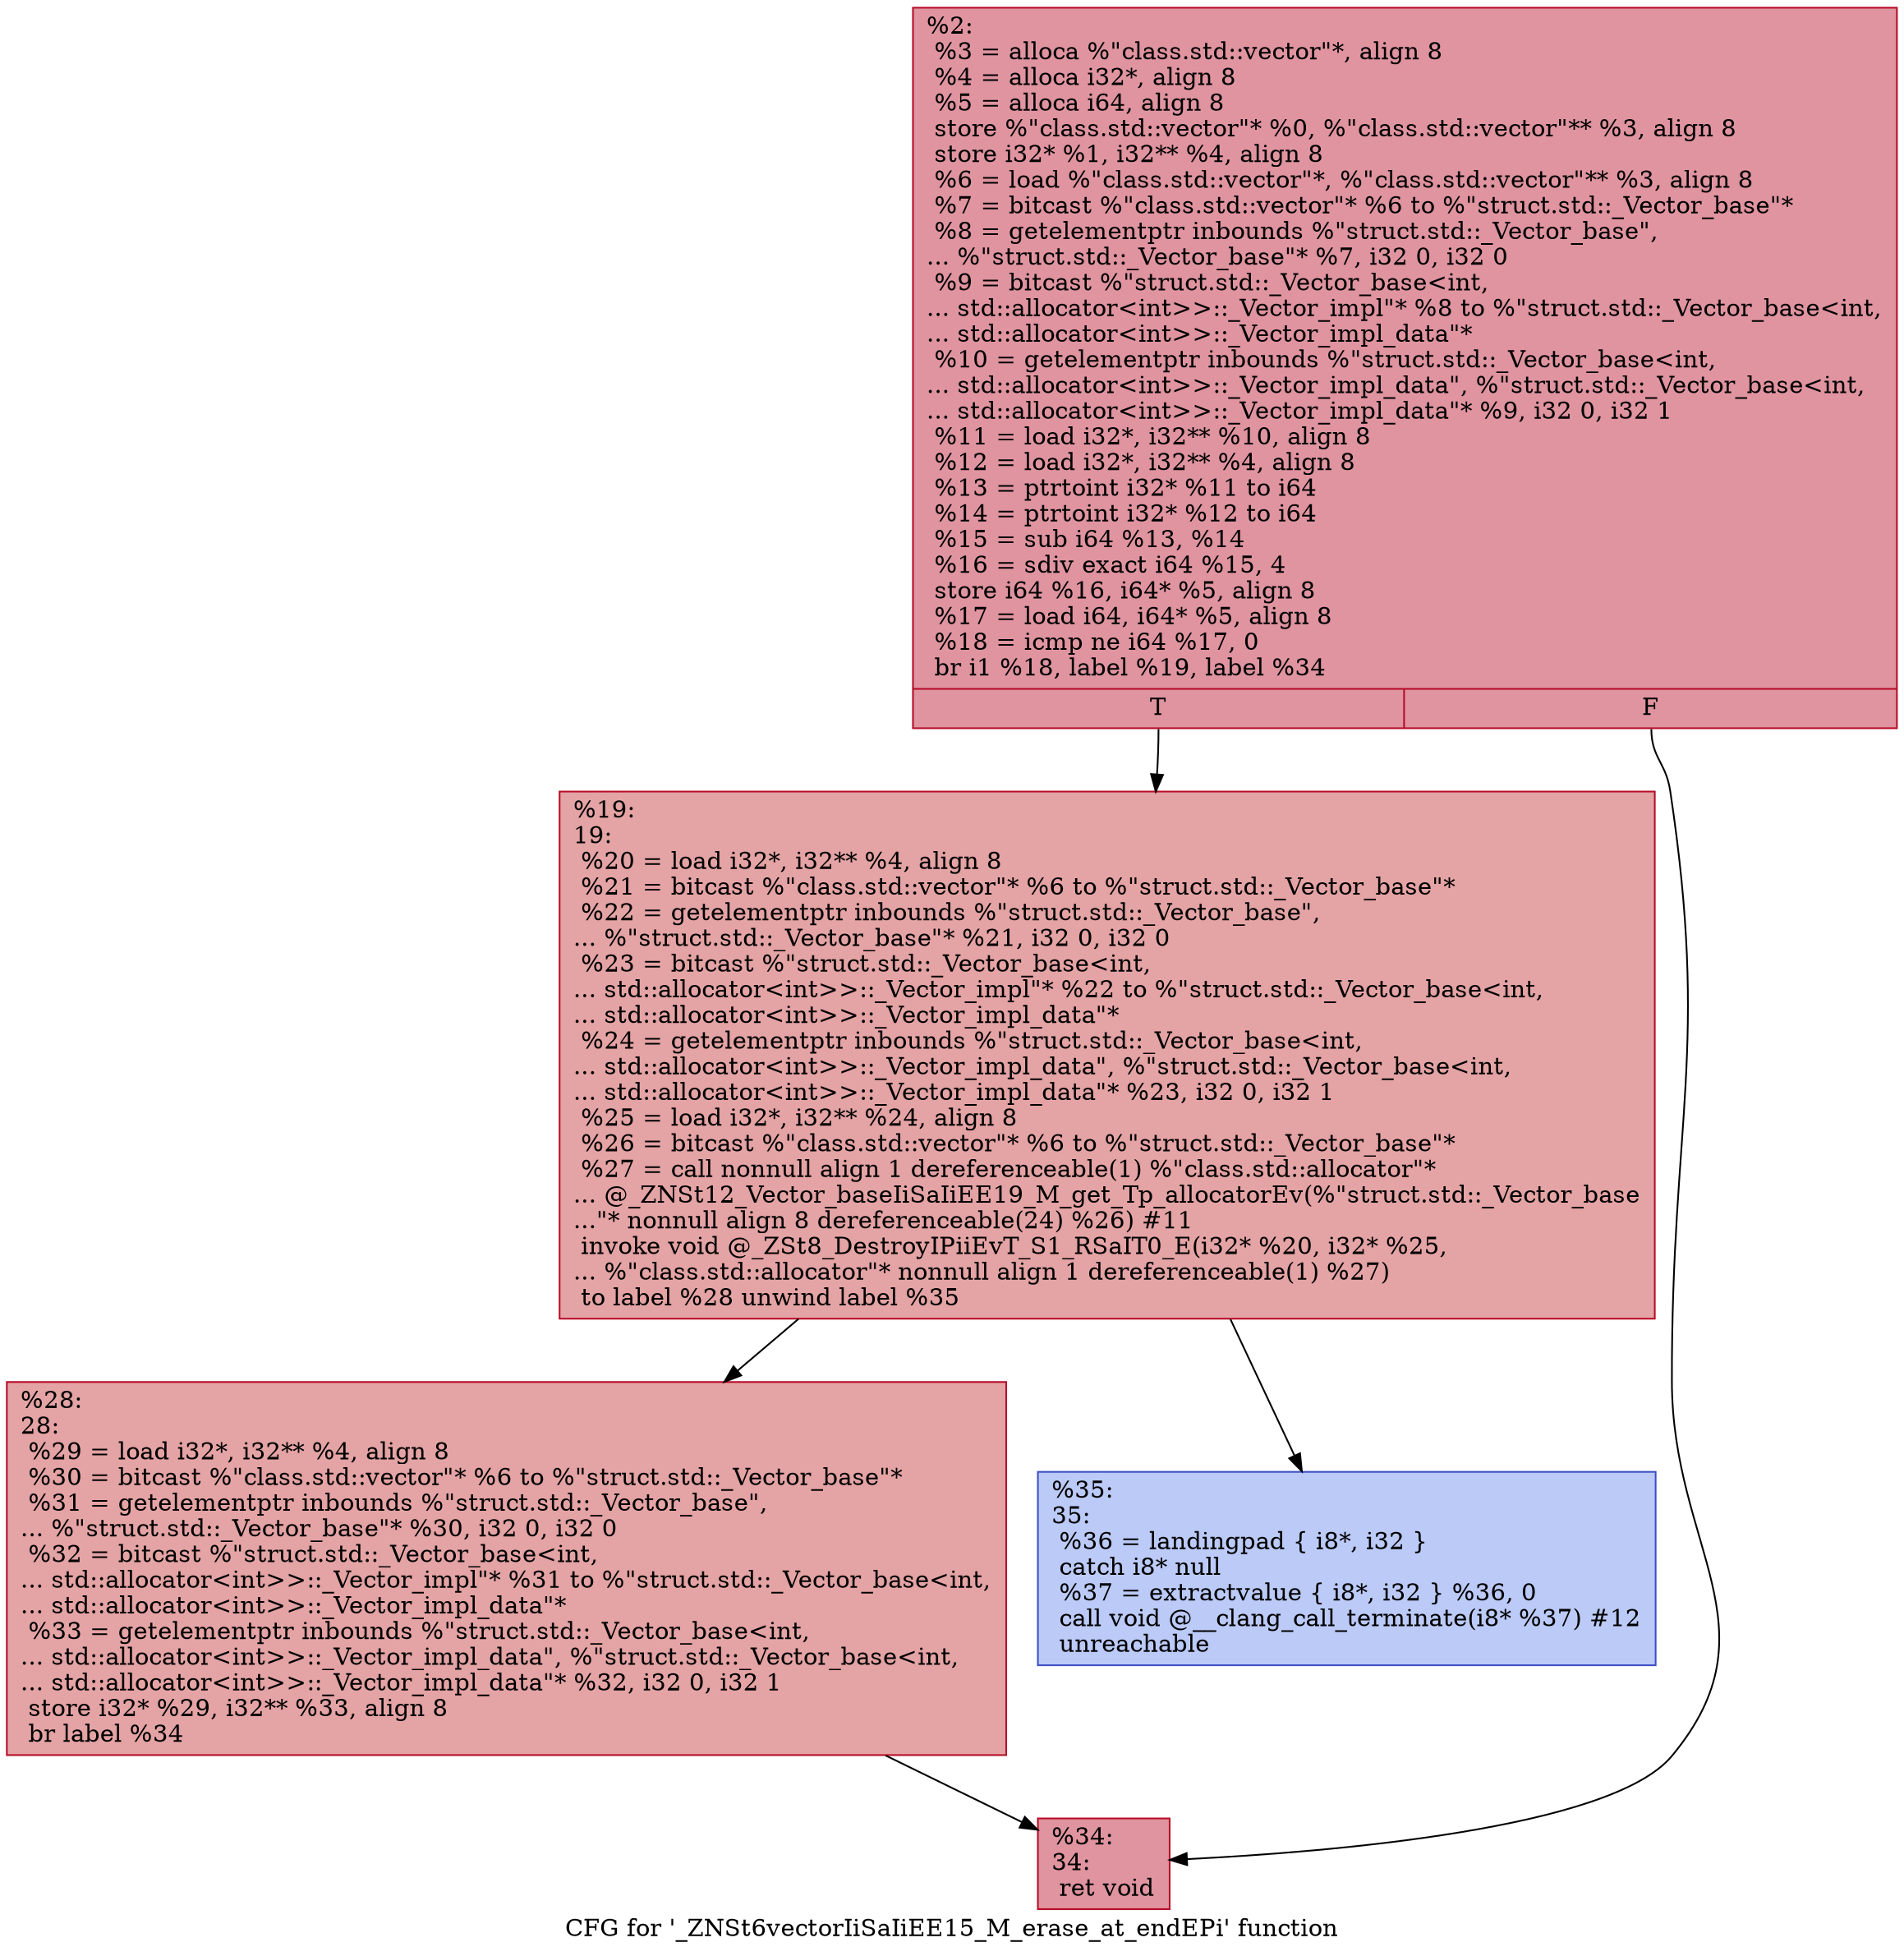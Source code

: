 digraph "CFG for '_ZNSt6vectorIiSaIiEE15_M_erase_at_endEPi' function" {
	label="CFG for '_ZNSt6vectorIiSaIiEE15_M_erase_at_endEPi' function";

	Node0x5617d7834fa0 [shape=record,color="#b70d28ff", style=filled, fillcolor="#b70d2870",label="{%2:\l  %3 = alloca %\"class.std::vector\"*, align 8\l  %4 = alloca i32*, align 8\l  %5 = alloca i64, align 8\l  store %\"class.std::vector\"* %0, %\"class.std::vector\"** %3, align 8\l  store i32* %1, i32** %4, align 8\l  %6 = load %\"class.std::vector\"*, %\"class.std::vector\"** %3, align 8\l  %7 = bitcast %\"class.std::vector\"* %6 to %\"struct.std::_Vector_base\"*\l  %8 = getelementptr inbounds %\"struct.std::_Vector_base\",\l... %\"struct.std::_Vector_base\"* %7, i32 0, i32 0\l  %9 = bitcast %\"struct.std::_Vector_base\<int,\l... std::allocator\<int\>\>::_Vector_impl\"* %8 to %\"struct.std::_Vector_base\<int,\l... std::allocator\<int\>\>::_Vector_impl_data\"*\l  %10 = getelementptr inbounds %\"struct.std::_Vector_base\<int,\l... std::allocator\<int\>\>::_Vector_impl_data\", %\"struct.std::_Vector_base\<int,\l... std::allocator\<int\>\>::_Vector_impl_data\"* %9, i32 0, i32 1\l  %11 = load i32*, i32** %10, align 8\l  %12 = load i32*, i32** %4, align 8\l  %13 = ptrtoint i32* %11 to i64\l  %14 = ptrtoint i32* %12 to i64\l  %15 = sub i64 %13, %14\l  %16 = sdiv exact i64 %15, 4\l  store i64 %16, i64* %5, align 8\l  %17 = load i64, i64* %5, align 8\l  %18 = icmp ne i64 %17, 0\l  br i1 %18, label %19, label %34\l|{<s0>T|<s1>F}}"];
	Node0x5617d7834fa0:s0 -> Node0x5617d78350d0;
	Node0x5617d7834fa0:s1 -> Node0x5617d7835960;
	Node0x5617d78350d0 [shape=record,color="#b70d28ff", style=filled, fillcolor="#c32e3170",label="{%19:\l19:                                               \l  %20 = load i32*, i32** %4, align 8\l  %21 = bitcast %\"class.std::vector\"* %6 to %\"struct.std::_Vector_base\"*\l  %22 = getelementptr inbounds %\"struct.std::_Vector_base\",\l... %\"struct.std::_Vector_base\"* %21, i32 0, i32 0\l  %23 = bitcast %\"struct.std::_Vector_base\<int,\l... std::allocator\<int\>\>::_Vector_impl\"* %22 to %\"struct.std::_Vector_base\<int,\l... std::allocator\<int\>\>::_Vector_impl_data\"*\l  %24 = getelementptr inbounds %\"struct.std::_Vector_base\<int,\l... std::allocator\<int\>\>::_Vector_impl_data\", %\"struct.std::_Vector_base\<int,\l... std::allocator\<int\>\>::_Vector_impl_data\"* %23, i32 0, i32 1\l  %25 = load i32*, i32** %24, align 8\l  %26 = bitcast %\"class.std::vector\"* %6 to %\"struct.std::_Vector_base\"*\l  %27 = call nonnull align 1 dereferenceable(1) %\"class.std::allocator\"*\l... @_ZNSt12_Vector_baseIiSaIiEE19_M_get_Tp_allocatorEv(%\"struct.std::_Vector_base\l...\"* nonnull align 8 dereferenceable(24) %26) #11\l  invoke void @_ZSt8_DestroyIPiiEvT_S1_RSaIT0_E(i32* %20, i32* %25,\l... %\"class.std::allocator\"* nonnull align 1 dereferenceable(1) %27)\l          to label %28 unwind label %35\l}"];
	Node0x5617d78350d0 -> Node0x5617d7835f00;
	Node0x5617d78350d0 -> Node0x5617d7835f50;
	Node0x5617d7835f00 [shape=record,color="#b70d28ff", style=filled, fillcolor="#c32e3170",label="{%28:\l28:                                               \l  %29 = load i32*, i32** %4, align 8\l  %30 = bitcast %\"class.std::vector\"* %6 to %\"struct.std::_Vector_base\"*\l  %31 = getelementptr inbounds %\"struct.std::_Vector_base\",\l... %\"struct.std::_Vector_base\"* %30, i32 0, i32 0\l  %32 = bitcast %\"struct.std::_Vector_base\<int,\l... std::allocator\<int\>\>::_Vector_impl\"* %31 to %\"struct.std::_Vector_base\<int,\l... std::allocator\<int\>\>::_Vector_impl_data\"*\l  %33 = getelementptr inbounds %\"struct.std::_Vector_base\<int,\l... std::allocator\<int\>\>::_Vector_impl_data\", %\"struct.std::_Vector_base\<int,\l... std::allocator\<int\>\>::_Vector_impl_data\"* %32, i32 0, i32 1\l  store i32* %29, i32** %33, align 8\l  br label %34\l}"];
	Node0x5617d7835f00 -> Node0x5617d7835960;
	Node0x5617d7835960 [shape=record,color="#b70d28ff", style=filled, fillcolor="#b70d2870",label="{%34:\l34:                                               \l  ret void\l}"];
	Node0x5617d7835f50 [shape=record,color="#3d50c3ff", style=filled, fillcolor="#6687ed70",label="{%35:\l35:                                               \l  %36 = landingpad \{ i8*, i32 \}\l          catch i8* null\l  %37 = extractvalue \{ i8*, i32 \} %36, 0\l  call void @__clang_call_terminate(i8* %37) #12\l  unreachable\l}"];
}
